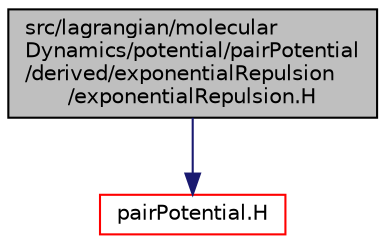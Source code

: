digraph "src/lagrangian/molecularDynamics/potential/pairPotential/derived/exponentialRepulsion/exponentialRepulsion.H"
{
  bgcolor="transparent";
  edge [fontname="Helvetica",fontsize="10",labelfontname="Helvetica",labelfontsize="10"];
  node [fontname="Helvetica",fontsize="10",shape=record];
  Node1 [label="src/lagrangian/molecular\lDynamics/potential/pairPotential\l/derived/exponentialRepulsion\l/exponentialRepulsion.H",height=0.2,width=0.4,color="black", fillcolor="grey75", style="filled", fontcolor="black"];
  Node1 -> Node2 [color="midnightblue",fontsize="10",style="solid",fontname="Helvetica"];
  Node2 [label="pairPotential.H",height=0.2,width=0.4,color="red",URL="$a07098.html"];
}
